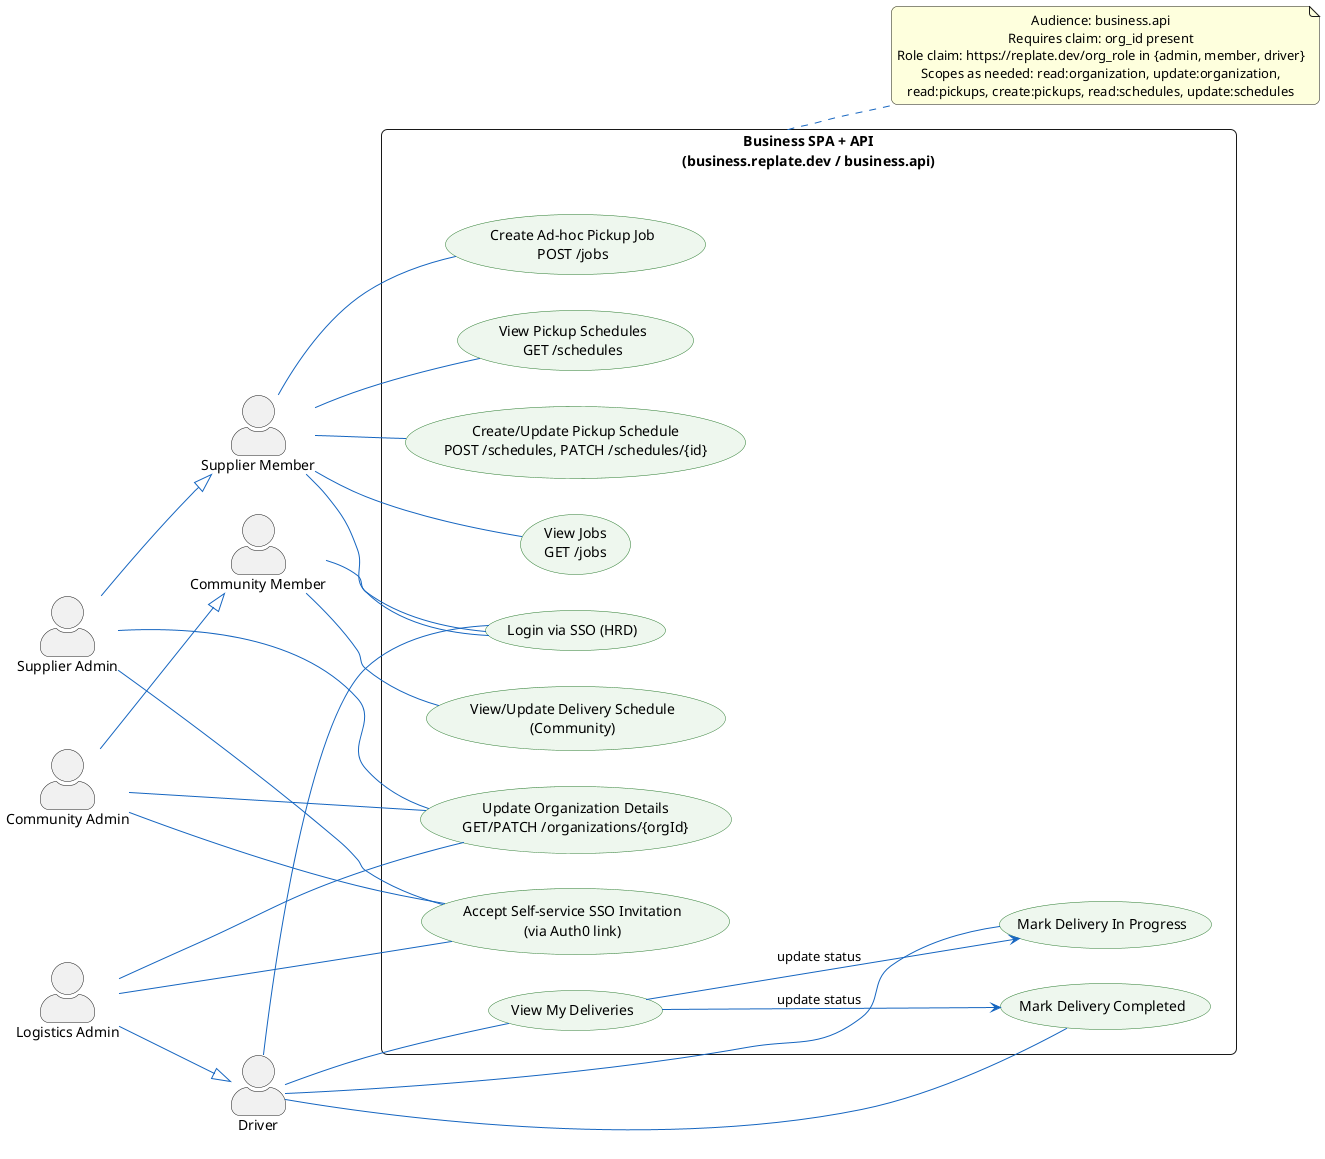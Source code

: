 @startuml
left to right direction
skinparam usecase {
  BackgroundColor #EEF7EE
  BorderColor #2E7D32
  ArrowColor #1565C0
}
skinparam actorStyle awesome
skinparam shadowing false
skinparam roundcorner 12
skinparam DefaultTextAlignment center

' Actors in Business domain
actor "Supplier Admin" as SupplierAdmin
actor "Supplier Member" as SupplierMember
actor "Logistics Admin" as LogisticsAdmin
actor Driver
actor "Community Admin" as CommunityAdmin
actor "Community Member" as CommunityMember

CommunityAdmin --|> CommunityMember
SupplierAdmin --|> SupplierMember
LogisticsAdmin --|> Driver

rectangle "Business SPA + API\n(business.replate.dev / business.api)" as System {
  usecase "Login via SSO (HRD)" as UCLogin

  usecase "View Jobs\nGET /jobs" as UCViewJobs
  usecase "Create Ad-hoc Pickup Job\nPOST /jobs" as UCCreateJob

  usecase "View Pickup Schedules\nGET /schedules" as UCViewSchedules
  usecase "Create/Update Pickup Schedule\nPOST /schedules, PATCH /schedules/{id}" as UCManageSchedules

  usecase "View/Update Delivery Schedule\n(Community)" as UCManageDeliverySchedules

  usecase "Update Organization Details\nGET/PATCH /organizations/{orgId}" as UCUpdateOrg

  usecase "View My Deliveries" as UCDriverView
  usecase "Mark Delivery In Progress" as UCInProgress
  usecase "Mark Delivery Completed" as UCCompleted

  usecase "Accept Self-service SSO Invitation\n(via Auth0 link)" as UCAcceptSSO
'  usecase "Update Logistics Company Details" as UCUpdateLogistics
}

' Auth and access rules (claims/scopes)
note right of System
  Audience: business.api
  Requires claim: org_id present
  Role claim: https://replate.dev/org_role in {admin, member, driver}
  Scopes as needed: read:organization, update:organization,
  read:pickups, create:pickups, read:schedules, update:schedules
end note

' Login applies to all personas
SupplierMember -- UCLogin
Driver -- UCLogin
CommunityMember -- UCLogin

' Jobs
SupplierMember -- UCViewJobs
Driver -- UCDriverView

SupplierMember -- UCCreateJob

' Schedules (Pickup schedules for Suppliers)
SupplierMember -- UCViewSchedules
SupplierMember -- UCManageSchedules

' Delivery schedules for Communities
CommunityMember -- UCManageDeliverySchedules

' Organization details
SupplierAdmin -- UCUpdateOrg
LogisticsAdmin -- UCUpdateOrg
CommunityAdmin -- UCUpdateOrg

' Driver workflow
UCDriverView --> UCInProgress : update status
UCDriverView --> UCCompleted : update status
Driver -- UCInProgress
Driver -- UCCompleted

' Self-service SSO invitation acceptance
SupplierAdmin -- UCAcceptSSO
LogisticsAdmin -- UCAcceptSSO
CommunityAdmin -- UCAcceptSSO

@enduml